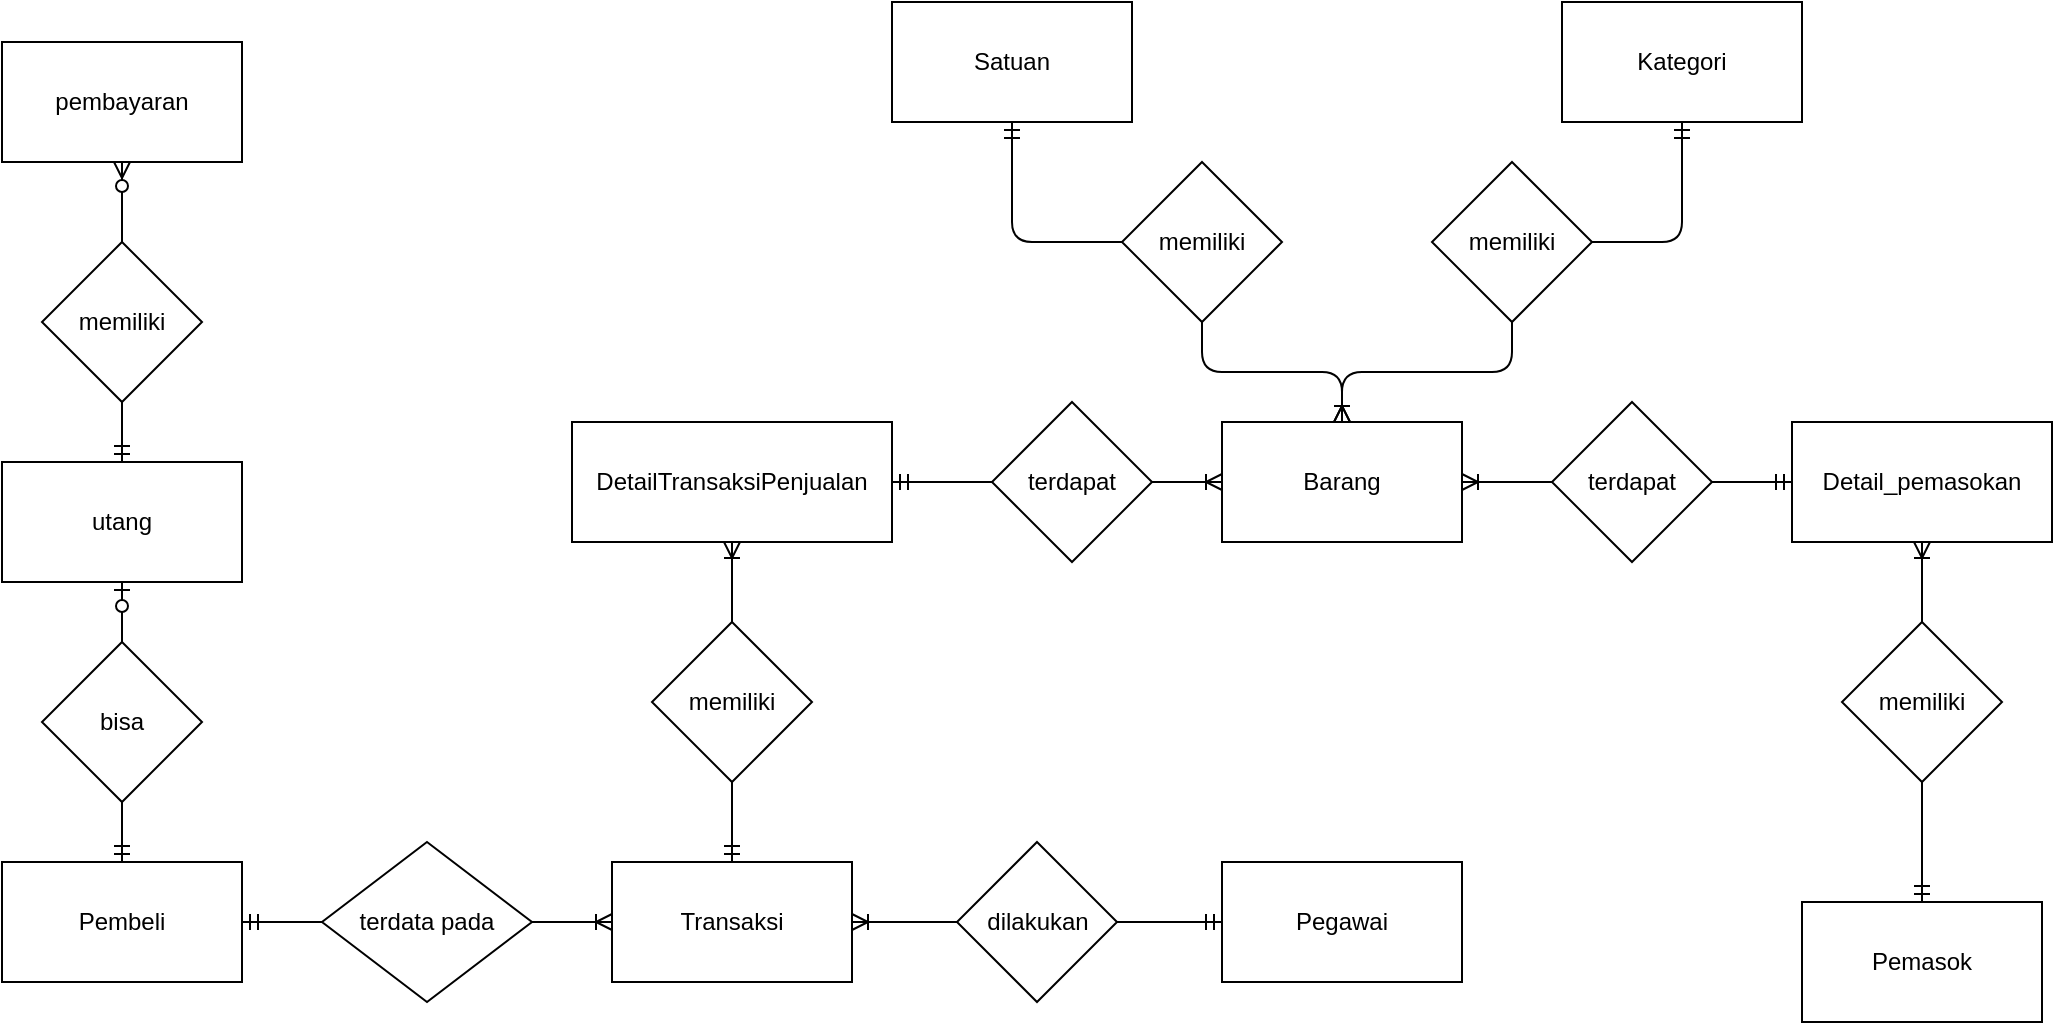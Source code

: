 <mxfile version="12.2.9" type="github" pages="1">
  <diagram id="aK7PBVv4swszZj2G6Ywu" name="Page-1">
    <mxGraphModel dx="2114" dy="562" grid="1" gridSize="10" guides="1" tooltips="1" connect="1" arrows="1" fold="1" page="1" pageScale="1" pageWidth="827" pageHeight="1169" math="0" shadow="0">
      <root>
        <mxCell id="0"/>
        <mxCell id="1" parent="0"/>
        <mxCell id="S0FZuNY8cHFbXYStwwbH-1" value="Pembeli" style="rounded=0;whiteSpace=wrap;html=1;" parent="1" vertex="1">
          <mxGeometry x="-215" y="590" width="120" height="60" as="geometry"/>
        </mxCell>
        <mxCell id="S0FZuNY8cHFbXYStwwbH-2" value="Barang" style="rounded=0;whiteSpace=wrap;html=1;" parent="1" vertex="1">
          <mxGeometry x="395" y="370" width="120" height="60" as="geometry"/>
        </mxCell>
        <mxCell id="S0FZuNY8cHFbXYStwwbH-4" value="Detail_pemasokan" style="rounded=0;whiteSpace=wrap;html=1;" parent="1" vertex="1">
          <mxGeometry x="680" y="370" width="130" height="60" as="geometry"/>
        </mxCell>
        <mxCell id="S0FZuNY8cHFbXYStwwbH-5" value="Kategori" style="rounded=0;whiteSpace=wrap;html=1;" parent="1" vertex="1">
          <mxGeometry x="565" y="160" width="120" height="60" as="geometry"/>
        </mxCell>
        <mxCell id="S0FZuNY8cHFbXYStwwbH-6" value="Satuan" style="rounded=0;whiteSpace=wrap;html=1;" parent="1" vertex="1">
          <mxGeometry x="230" y="160" width="120" height="60" as="geometry"/>
        </mxCell>
        <mxCell id="S0FZuNY8cHFbXYStwwbH-7" value="Pegawai" style="rounded=0;whiteSpace=wrap;html=1;" parent="1" vertex="1">
          <mxGeometry x="395" y="590" width="120" height="60" as="geometry"/>
        </mxCell>
        <mxCell id="S0FZuNY8cHFbXYStwwbH-9" value="Pemasok" style="rounded=0;whiteSpace=wrap;html=1;" parent="1" vertex="1">
          <mxGeometry x="685" y="610" width="120" height="60" as="geometry"/>
        </mxCell>
        <mxCell id="S0FZuNY8cHFbXYStwwbH-10" value="utang" style="rounded=0;whiteSpace=wrap;html=1;" parent="1" vertex="1">
          <mxGeometry x="-215" y="390" width="120" height="60" as="geometry"/>
        </mxCell>
        <mxCell id="S0FZuNY8cHFbXYStwwbH-11" value="pembayaran" style="rounded=0;whiteSpace=wrap;html=1;" parent="1" vertex="1">
          <mxGeometry x="-215" y="180" width="120" height="60" as="geometry"/>
        </mxCell>
        <mxCell id="S-hdtyqL7qgYF6HgLpP4-1" value="memiliki" style="rhombus;whiteSpace=wrap;html=1;" parent="1" vertex="1">
          <mxGeometry x="345" y="240" width="80" height="80" as="geometry"/>
        </mxCell>
        <mxCell id="S-hdtyqL7qgYF6HgLpP4-2" value="DetailTransaksiPenjualan" style="rounded=0;whiteSpace=wrap;html=1;" parent="1" vertex="1">
          <mxGeometry x="70" y="370" width="160" height="60" as="geometry"/>
        </mxCell>
        <mxCell id="S-hdtyqL7qgYF6HgLpP4-8" value="memiliki" style="rhombus;whiteSpace=wrap;html=1;" parent="1" vertex="1">
          <mxGeometry x="500" y="240" width="80" height="80" as="geometry"/>
        </mxCell>
        <mxCell id="S-hdtyqL7qgYF6HgLpP4-9" value="terdapat" style="rhombus;whiteSpace=wrap;html=1;" parent="1" vertex="1">
          <mxGeometry x="560" y="360" width="80" height="80" as="geometry"/>
        </mxCell>
        <mxCell id="S-hdtyqL7qgYF6HgLpP4-10" value="memiliki" style="rhombus;whiteSpace=wrap;html=1;" parent="1" vertex="1">
          <mxGeometry x="705" y="470" width="80" height="80" as="geometry"/>
        </mxCell>
        <mxCell id="S-hdtyqL7qgYF6HgLpP4-11" value="terdata pada" style="rhombus;whiteSpace=wrap;html=1;" parent="1" vertex="1">
          <mxGeometry x="-55" y="580" width="105" height="80" as="geometry"/>
        </mxCell>
        <mxCell id="S-hdtyqL7qgYF6HgLpP4-12" value="memiliki" style="rhombus;whiteSpace=wrap;html=1;" parent="1" vertex="1">
          <mxGeometry x="110" y="470" width="80" height="80" as="geometry"/>
        </mxCell>
        <mxCell id="S-hdtyqL7qgYF6HgLpP4-13" value="memiliki" style="rhombus;whiteSpace=wrap;html=1;" parent="1" vertex="1">
          <mxGeometry x="-195" y="280" width="80" height="80" as="geometry"/>
        </mxCell>
        <mxCell id="S-hdtyqL7qgYF6HgLpP4-14" value="bisa" style="rhombus;whiteSpace=wrap;html=1;" parent="1" vertex="1">
          <mxGeometry x="-195" y="480" width="80" height="80" as="geometry"/>
        </mxCell>
        <mxCell id="S-hdtyqL7qgYF6HgLpP4-17" value="" style="edgeStyle=orthogonalEdgeStyle;fontSize=12;html=1;endArrow=ERmandOne;exitX=1;exitY=0.5;exitDx=0;exitDy=0;" parent="1" source="S-hdtyqL7qgYF6HgLpP4-8" target="S0FZuNY8cHFbXYStwwbH-5" edge="1">
          <mxGeometry width="100" height="100" relative="1" as="geometry">
            <mxPoint x="540" y="280" as="sourcePoint"/>
            <mxPoint x="550" y="515" as="targetPoint"/>
          </mxGeometry>
        </mxCell>
        <mxCell id="S-hdtyqL7qgYF6HgLpP4-18" value="" style="edgeStyle=orthogonalEdgeStyle;fontSize=12;html=1;endArrow=ERmandOne;" parent="1" source="S-hdtyqL7qgYF6HgLpP4-1" target="S0FZuNY8cHFbXYStwwbH-6" edge="1">
          <mxGeometry width="100" height="100" relative="1" as="geometry">
            <mxPoint x="589.706" y="290.353" as="sourcePoint"/>
            <mxPoint x="605" y="170.353" as="targetPoint"/>
            <Array as="points">
              <mxPoint x="290" y="280"/>
            </Array>
          </mxGeometry>
        </mxCell>
        <mxCell id="S-hdtyqL7qgYF6HgLpP4-19" value="" style="edgeStyle=orthogonalEdgeStyle;fontSize=12;html=1;endArrow=ERoneToMany;" parent="1" source="S-hdtyqL7qgYF6HgLpP4-8" target="S0FZuNY8cHFbXYStwwbH-2" edge="1">
          <mxGeometry width="100" height="100" relative="1" as="geometry">
            <mxPoint x="440" y="634.5" as="sourcePoint"/>
            <mxPoint x="540" y="534.5" as="targetPoint"/>
          </mxGeometry>
        </mxCell>
        <mxCell id="S-hdtyqL7qgYF6HgLpP4-20" value="" style="edgeStyle=orthogonalEdgeStyle;fontSize=12;html=1;endArrow=ERoneToMany;" parent="1" source="S-hdtyqL7qgYF6HgLpP4-1" target="S0FZuNY8cHFbXYStwwbH-2" edge="1">
          <mxGeometry width="100" height="100" relative="1" as="geometry">
            <mxPoint x="549.706" y="329.706" as="sourcePoint"/>
            <mxPoint x="465" y="380" as="targetPoint"/>
          </mxGeometry>
        </mxCell>
        <mxCell id="S-hdtyqL7qgYF6HgLpP4-21" value="" style="edgeStyle=orthogonalEdgeStyle;fontSize=12;html=1;endArrow=ERoneToMany;" parent="1" source="S-hdtyqL7qgYF6HgLpP4-9" target="S0FZuNY8cHFbXYStwwbH-2" edge="1">
          <mxGeometry width="100" height="100" relative="1" as="geometry">
            <mxPoint x="549.706" y="329.706" as="sourcePoint"/>
            <mxPoint x="465" y="380" as="targetPoint"/>
          </mxGeometry>
        </mxCell>
        <mxCell id="S-hdtyqL7qgYF6HgLpP4-25" value="" style="edgeStyle=orthogonalEdgeStyle;fontSize=12;html=1;endArrow=ERmandOne;" parent="1" source="S-hdtyqL7qgYF6HgLpP4-10" target="S0FZuNY8cHFbXYStwwbH-9" edge="1">
          <mxGeometry width="100" height="100" relative="1" as="geometry">
            <mxPoint x="650" y="410" as="sourcePoint"/>
            <mxPoint x="695" y="410" as="targetPoint"/>
          </mxGeometry>
        </mxCell>
        <mxCell id="S-hdtyqL7qgYF6HgLpP4-27" value="" style="fontSize=12;html=1;endArrow=ERoneToMany;" parent="1" source="S-hdtyqL7qgYF6HgLpP4-10" target="S0FZuNY8cHFbXYStwwbH-4" edge="1">
          <mxGeometry width="100" height="100" relative="1" as="geometry">
            <mxPoint x="570" y="410" as="sourcePoint"/>
            <mxPoint x="525" y="410" as="targetPoint"/>
          </mxGeometry>
        </mxCell>
        <mxCell id="S-hdtyqL7qgYF6HgLpP4-28" value="Transaksi" style="rounded=0;whiteSpace=wrap;html=1;" parent="1" vertex="1">
          <mxGeometry x="90" y="590" width="120" height="60" as="geometry"/>
        </mxCell>
        <mxCell id="S-hdtyqL7qgYF6HgLpP4-29" value="terdapat" style="rhombus;whiteSpace=wrap;html=1;" parent="1" vertex="1">
          <mxGeometry x="280" y="360" width="80" height="80" as="geometry"/>
        </mxCell>
        <mxCell id="S-hdtyqL7qgYF6HgLpP4-30" value="dilakukan" style="rhombus;whiteSpace=wrap;html=1;" parent="1" vertex="1">
          <mxGeometry x="262.5" y="580" width="80" height="80" as="geometry"/>
        </mxCell>
        <mxCell id="S-hdtyqL7qgYF6HgLpP4-31" style="edgeStyle=none;rounded=0;orthogonalLoop=1;jettySize=auto;html=1;exitX=0.5;exitY=1;exitDx=0;exitDy=0;" parent="1" source="S-hdtyqL7qgYF6HgLpP4-30" target="S-hdtyqL7qgYF6HgLpP4-30" edge="1">
          <mxGeometry relative="1" as="geometry"/>
        </mxCell>
        <mxCell id="S-hdtyqL7qgYF6HgLpP4-33" value="" style="edgeStyle=orthogonalEdgeStyle;fontSize=12;html=1;endArrow=ERoneToMany;" parent="1" source="S-hdtyqL7qgYF6HgLpP4-29" target="S0FZuNY8cHFbXYStwwbH-2" edge="1">
          <mxGeometry width="100" height="100" relative="1" as="geometry">
            <mxPoint x="570" y="410" as="sourcePoint"/>
            <mxPoint x="525" y="410" as="targetPoint"/>
          </mxGeometry>
        </mxCell>
        <mxCell id="S-hdtyqL7qgYF6HgLpP4-34" value="" style="edgeStyle=orthogonalEdgeStyle;fontSize=12;html=1;endArrow=ERmandOne;" parent="1" source="S-hdtyqL7qgYF6HgLpP4-12" target="S-hdtyqL7qgYF6HgLpP4-28" edge="1">
          <mxGeometry width="100" height="100" relative="1" as="geometry">
            <mxPoint x="177.353" y="570.147" as="sourcePoint"/>
            <mxPoint x="662" y="625.5" as="targetPoint"/>
          </mxGeometry>
        </mxCell>
        <mxCell id="S-hdtyqL7qgYF6HgLpP4-35" value="" style="edgeStyle=orthogonalEdgeStyle;fontSize=12;html=1;endArrow=ERoneToMany;" parent="1" source="S-hdtyqL7qgYF6HgLpP4-30" target="S-hdtyqL7qgYF6HgLpP4-28" edge="1">
          <mxGeometry width="100" height="100" relative="1" as="geometry">
            <mxPoint x="335.0" y="630" as="sourcePoint"/>
            <mxPoint x="370.0" y="630" as="targetPoint"/>
          </mxGeometry>
        </mxCell>
        <mxCell id="S-hdtyqL7qgYF6HgLpP4-36" value="" style="edgeStyle=orthogonalEdgeStyle;fontSize=12;html=1;endArrow=ERmandOne;" parent="1" source="S-hdtyqL7qgYF6HgLpP4-30" target="S0FZuNY8cHFbXYStwwbH-7" edge="1">
          <mxGeometry width="100" height="100" relative="1" as="geometry">
            <mxPoint x="255.0" y="630" as="sourcePoint"/>
            <mxPoint x="220.0" y="630" as="targetPoint"/>
          </mxGeometry>
        </mxCell>
        <mxCell id="S-hdtyqL7qgYF6HgLpP4-37" value="" style="edgeStyle=orthogonalEdgeStyle;fontSize=12;html=1;endArrow=ERoneToMany;" parent="1" source="S-hdtyqL7qgYF6HgLpP4-11" target="S-hdtyqL7qgYF6HgLpP4-28" edge="1">
          <mxGeometry width="100" height="100" relative="1" as="geometry">
            <mxPoint x="160.0" y="699.5" as="sourcePoint"/>
            <mxPoint x="160.0" y="660" as="targetPoint"/>
          </mxGeometry>
        </mxCell>
        <mxCell id="S-hdtyqL7qgYF6HgLpP4-38" value="" style="edgeStyle=orthogonalEdgeStyle;fontSize=12;html=1;endArrow=ERmandOne;" parent="1" source="S-hdtyqL7qgYF6HgLpP4-11" target="S0FZuNY8cHFbXYStwwbH-1" edge="1">
          <mxGeometry width="100" height="100" relative="1" as="geometry">
            <mxPoint x="160.0" y="779.5" as="sourcePoint"/>
            <mxPoint x="160.0" y="819.0" as="targetPoint"/>
          </mxGeometry>
        </mxCell>
        <mxCell id="S-hdtyqL7qgYF6HgLpP4-39" value="" style="edgeStyle=orthogonalEdgeStyle;fontSize=12;html=1;endArrow=ERmandOne;" parent="1" source="S-hdtyqL7qgYF6HgLpP4-29" target="S-hdtyqL7qgYF6HgLpP4-2" edge="1">
          <mxGeometry width="100" height="100" relative="1" as="geometry">
            <mxPoint x="230" y="605" as="sourcePoint"/>
            <mxPoint x="195" y="605" as="targetPoint"/>
          </mxGeometry>
        </mxCell>
        <mxCell id="S-hdtyqL7qgYF6HgLpP4-41" value="" style="edgeStyle=orthogonalEdgeStyle;fontSize=12;html=1;endArrow=ERoneToMany;" parent="1" source="S-hdtyqL7qgYF6HgLpP4-12" target="S-hdtyqL7qgYF6HgLpP4-2" edge="1">
          <mxGeometry width="100" height="100" relative="1" as="geometry">
            <mxPoint x="135" y="674.5" as="sourcePoint"/>
            <mxPoint x="135" y="635" as="targetPoint"/>
          </mxGeometry>
        </mxCell>
        <mxCell id="S-hdtyqL7qgYF6HgLpP4-44" value="" style="edgeStyle=orthogonalEdgeStyle;fontSize=12;html=1;endArrow=ERmandOne;" parent="1" source="S-hdtyqL7qgYF6HgLpP4-14" target="S0FZuNY8cHFbXYStwwbH-1" edge="1">
          <mxGeometry width="100" height="100" relative="1" as="geometry">
            <mxPoint x="-45" y="630" as="sourcePoint"/>
            <mxPoint x="-40" y="460" as="targetPoint"/>
          </mxGeometry>
        </mxCell>
        <mxCell id="S-hdtyqL7qgYF6HgLpP4-45" value="" style="fontSize=12;html=1;endArrow=ERzeroToOne;endFill=1;" parent="1" source="S-hdtyqL7qgYF6HgLpP4-14" target="S0FZuNY8cHFbXYStwwbH-10" edge="1">
          <mxGeometry width="100" height="100" relative="1" as="geometry">
            <mxPoint x="-210" y="800" as="sourcePoint"/>
            <mxPoint x="-110" y="700" as="targetPoint"/>
          </mxGeometry>
        </mxCell>
        <mxCell id="S-hdtyqL7qgYF6HgLpP4-46" style="edgeStyle=none;rounded=0;orthogonalLoop=1;jettySize=auto;html=1;exitX=1;exitY=1;exitDx=0;exitDy=0;" parent="1" source="S-hdtyqL7qgYF6HgLpP4-13" target="S-hdtyqL7qgYF6HgLpP4-13" edge="1">
          <mxGeometry relative="1" as="geometry"/>
        </mxCell>
        <mxCell id="S-hdtyqL7qgYF6HgLpP4-47" value="" style="edgeStyle=orthogonalEdgeStyle;fontSize=12;html=1;endArrow=ERmandOne;" parent="1" source="S-hdtyqL7qgYF6HgLpP4-13" target="S0FZuNY8cHFbXYStwwbH-10" edge="1">
          <mxGeometry width="100" height="100" relative="1" as="geometry">
            <mxPoint x="-145" y="570" as="sourcePoint"/>
            <mxPoint x="-145" y="600" as="targetPoint"/>
          </mxGeometry>
        </mxCell>
        <mxCell id="S-hdtyqL7qgYF6HgLpP4-48" value="" style="fontSize=12;html=1;endArrow=ERzeroToMany;endFill=1;" parent="1" source="S-hdtyqL7qgYF6HgLpP4-13" target="S0FZuNY8cHFbXYStwwbH-11" edge="1">
          <mxGeometry width="100" height="100" relative="1" as="geometry">
            <mxPoint x="-210" y="800" as="sourcePoint"/>
            <mxPoint x="-110" y="700" as="targetPoint"/>
          </mxGeometry>
        </mxCell>
        <mxCell id="l_4YmCraeTH1tZPSKUA5-5" value="" style="edgeStyle=entityRelationEdgeStyle;fontSize=12;html=1;endArrow=ERmandOne;" edge="1" parent="1" source="S-hdtyqL7qgYF6HgLpP4-9" target="S0FZuNY8cHFbXYStwwbH-4">
          <mxGeometry width="100" height="100" relative="1" as="geometry">
            <mxPoint x="-210" y="790" as="sourcePoint"/>
            <mxPoint x="-110" y="690" as="targetPoint"/>
          </mxGeometry>
        </mxCell>
      </root>
    </mxGraphModel>
  </diagram>
</mxfile>
